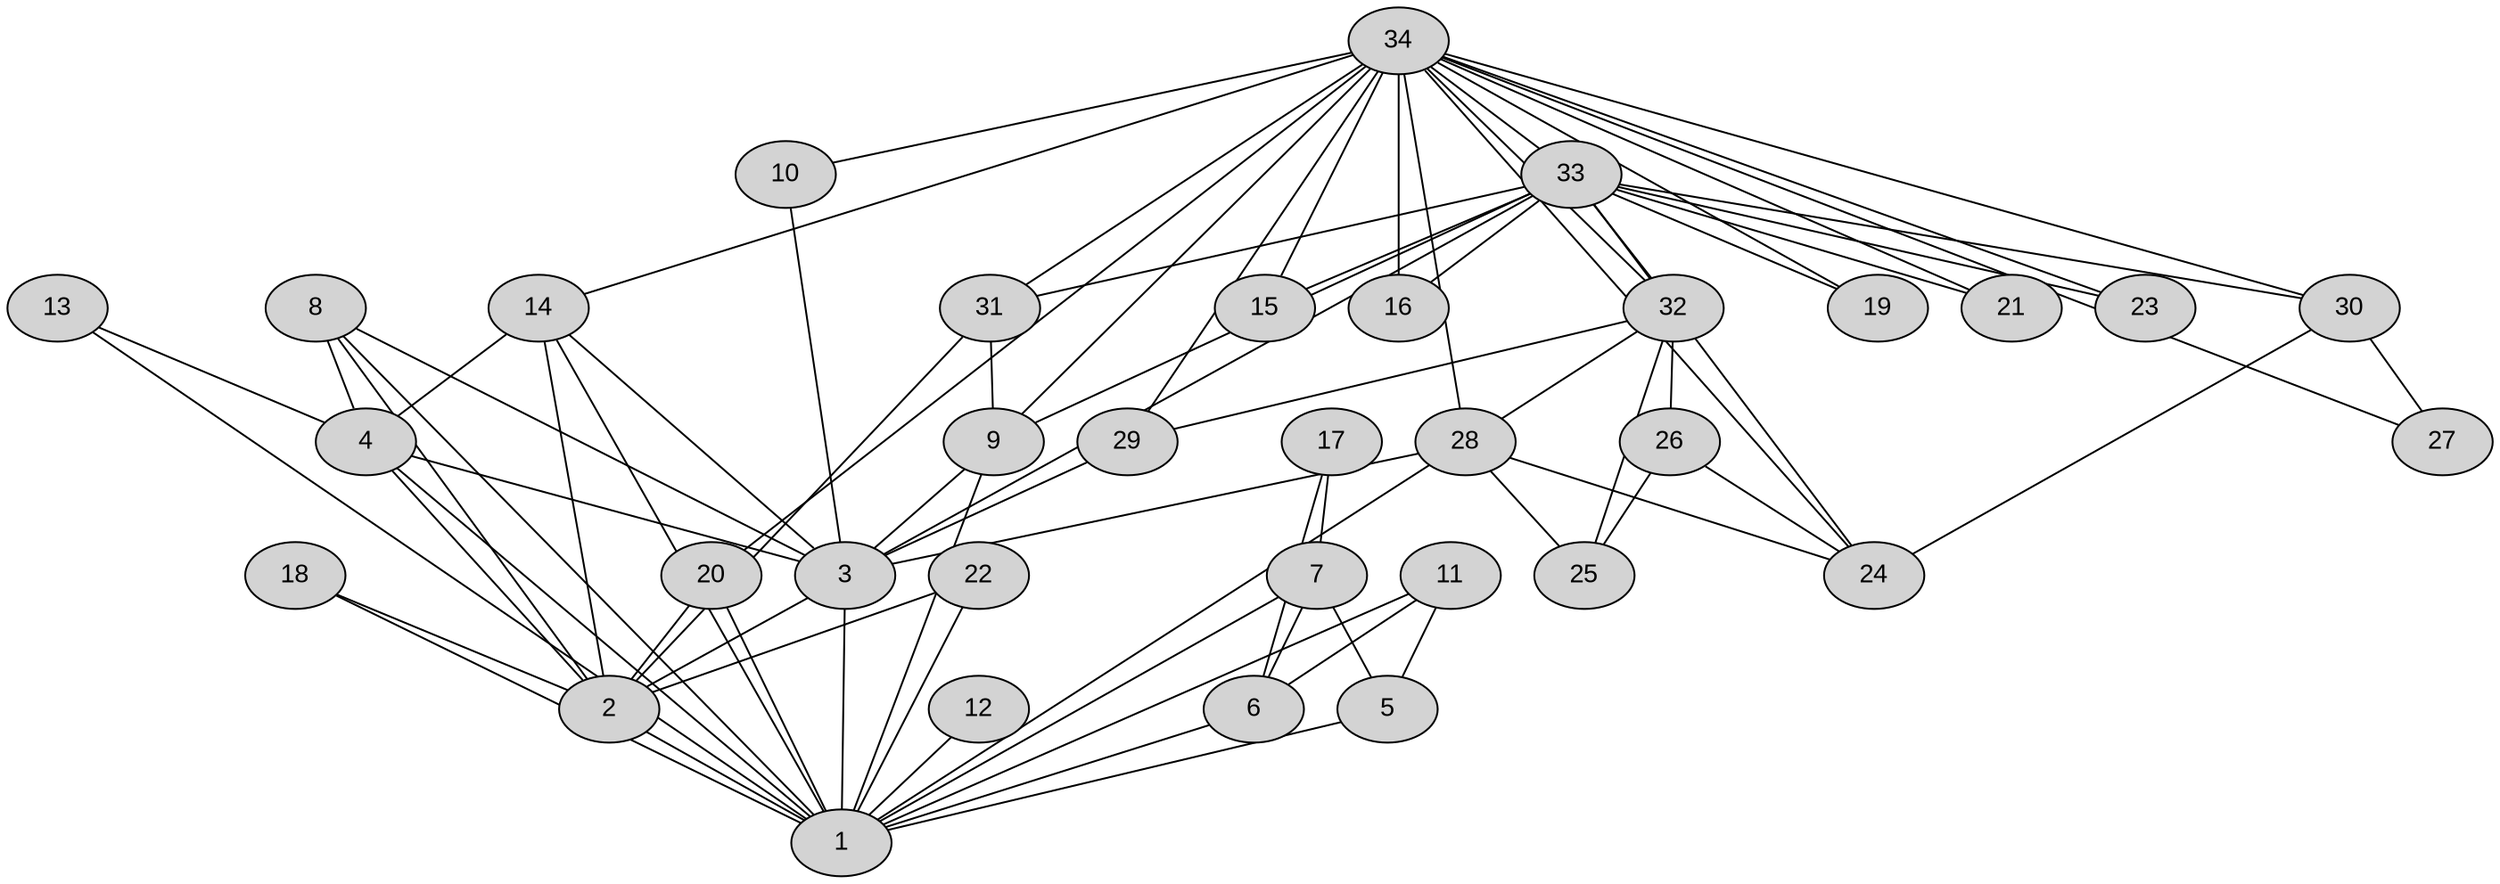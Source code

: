 graph G {
        graph [bb="0,0,1338,468",      
                outputorder=edgesfirst,
                splines=line
        ];
        node [fontname=Arial,
                label="\N",
                style=filled
        ];
        edge [arrowhead=none];
        2       [height=0.5,
                pos="324,90",
                width=0.75];
        1       [height=0.5,
                pos="449,18",
                width=0.75];
        2 -- 1  [pos="344.08,77.753 367.41,64.691 405.66,43.27 428.97,30.219"];
        3       [height=0.5,
                pos="451,162",
                width=0.75];
        3 -- 2  [pos="430.88,149.91 407.24,136.88 368.23,115.38 344.45,102.27"];
        3 -- 1  [pos="450.75,143.76 450.36,116.06 449.63,63.7 449.25,36.09"];
        4       [height=0.5,
                pos="193,234",
                width=0.75];
        4 -- 2  [pos="207.02,218.59 232.1,191.02 284.39,133.54 309.68,105.74"];
        4 -- 1  [pos="209.8,219.83 256.18,180.69 385.68,71.425 432.14,32.225"];
        4 -- 3  [pos="217.74,226.29 267.05,212.91 377.08,183.05 426.34,169.69"];
        5       [height=0.5,
                pos="743,90",
                width=0.75];
        5 -- 1  [pos="717.93,83.032 662.39,69.807 529.49,38.164 474,24.953"];
        6       [height=0.5,
                pos="671,90",
                width=0.75];
        6 -- 1  [pos="646.82,81.376 604,67.875 515.37,39.927 472.81,26.509"];
        7       [height=0.5,
                pos="705,162",
                width=0.75];
        7 -- 1  [pos="684.05,150.22 635.93,123.15 517.94,56.777 469.88,29.745"];
        7 -- 5  [pos="713.81,144.76 719.95,133.46 728.11,118.44 734.23,107.15"];
        7 -- 6  [pos="697.11,144.76 691.7,133.62 684.53,118.87 679.08,107.63"];
        8       [height=0.5,
                pos="166,306",
                width=0.75];
        8 -- 2  [pos="177.88,289.76 207.16,249.74 282.56,146.65 311.99,106.42"];
        8 -- 1  [pos="180.82,290.92 229.61,241.27 384.92,83.216 433.99,33.277"];
        8 -- 3  [pos="187.89,294.94 241.07,268.07 376.57,199.61 429.43,172.9"];
        8 -- 4  [pos="172.4,288.41 176.64,277.41 182.19,263.03 186.46,251.96"];
        9       [height=0.5,
                pos="531,234",
                width=0.75];
        9 -- 1  [pos="524.29,216.32 508.87,175.72 471.08,76.165 455.69,35.617"];
        9 -- 3  [pos="515.19,219.17 501.17,206.9 480.79,189.06 466.77,176.8"];
        10      [height=0.5,
                pos="419,378",
                width=0.75];
        10 -- 3 [pos="421.67,359.96 427.7,319.3 442.27,220.9 448.31,180.15"];
        11      [height=0.5,
                pos="777,162",
                width=0.75];
        11 -- 1 [pos="754.2,151.99 694.05,125.58 531.63,54.275 471.65,27.945"];
        11 -- 5 [pos="769.11,144.76 763.7,133.62 756.53,118.87 751.08,107.63"];
        11 -- 6 [pos="758.54,148.81 739.2,136.04 709,116.09 689.61,103.29"];
        12      [height=0.5,
                pos="523,90",
                width=0.75];
        12 -- 1 [pos="508.02,74.834 495.19,62.69 476.78,45.283 463.95,33.144"];
        13      [height=0.5,
                pos="27,306",
                width=0.75];
        13 -- 1 [pos="45.952,293.07 116.04,245.23 360.1,78.67 430.1,30.899"];
        13 -- 4 [pos="49.387,295.56 81.158,282.16 138.98,257.78 170.7,244.4"];
        14      [height=0.5,
                pos="286,306",
                width=0.75];
        14 -- 2 [pos="289.17,287.96 296.33,247.3 313.64,148.9 320.81,108.15"];
        14 -- 1 [pos="295.71,288.85 324.7,237.62 410.42,86.169 439.34,35.063"];
        14 -- 3 [pos="302.42,291.67 333.89,264.21 402.36,204.45 434.15,176.7"];
        14 -- 4 [pos="268.51,291.83 251.88,279.32 227.02,260.6 210.41,248.11"];
        17      [height=0.5,
                pos="713,234",
                width=0.75];
        17 -- 6 [pos="707.77,216.05 699.67,188.31 684.22,135.33 676.17,107.72"];
        17 -- 7 [pos="711.02,215.7 709.78,204.85 708.19,190.92 706.95,180.1"];
        18      [height=0.5,
                pos="155,162",
                width=0.75];
        18 -- 2 [pos="177.44,151.7 209.86,138.28 269.42,113.61 301.73,100.22"];
        18 -- 1 [pos="177.1,151.18 231.72,124.42 372.58,55.43 427.05,28.753"];
        20      [height=0.5,
                pos="379,162",
                width=0.75];
        20 -- 2 [pos="367.07,145.81 357.84,134.07 345.13,117.89 335.91,106.16"];
        20 -- 1 [pos="387.44,144.63 400.9,116.95 427.05,63.148 440.53,35.431"];
        22      [height=0.5,
                pos="523,162",
                width=0.75];
        22 -- 2 [pos="499.39,152.7 460.99,139.19 385.45,112.62 347.27,99.186"];
        22 -- 1 [pos="514.22,144.92 499.98,117.2 472,62.762 457.77,35.062"];
        26      [height=0.5,
                pos="895,234",
                width=0.75];
        24      [height=0.5,
                pos="1005,162",
                width=0.75];
        26 -- 24        [pos="914.16,220.81 934.35,207.96 965.95,187.85 986.06,175.05"];
        25      [height=0.5,
                pos="849,162",
                width=0.75];
        26 -- 25        [pos="884.56,217.12 877.03,205.66 866.92,190.26 859.4,178.82"];
        28      [height=0.5,
                pos="785,234",
                width=0.75];
        28 -- 3 [pos="759.62,227.68 697.51,214.66 538.41,181.32 476.34,168.31"];
        28 -- 24        [pos="808.96,225.38 851.28,211.91 938.77,184.07 981.07,170.62"];
        28 -- 25        [pos="798.57,218.15 809.43,206.28 824.59,189.7 835.45,177.82"];
        29      [height=0.5,
                pos="603,234",
                width=0.75];
        29 -- 3 [pos="581.22,222.97 552.33,209.66 501.61,186.31 472.74,173.01"];
        30      [height=0.5,
                pos="1261,306",
                width=0.75];
        30 -- 24        [pos="1240.1,294.22 1191.9,267.15 1073.9,200.78 1025.9,173.74"];
        27      [height=0.5,
                pos="1311,234",
                width=0.75];
        30 -- 27        [pos="1272.1,289.46 1280.4,277.86 1291.7,262.08 1299.9,250.49"];
        31      [height=0.5,
                pos="529,306",
                width=0.75];
        31 -- 2 [pos="514.26,290.47 476.43,250.61 376.29,145.09 338.61,105.39"];
        31 -- 9 [pos="529.49,287.7 529.8,276.85 530.2,262.92 530.51,252.1"];
        32      [height=0.5,
                pos="897,306",
                width=0.75];
        32 -- 1 [pos="877.46,293.44 803.7,246.02 542.58,78.158 468.64,30.626"];
        32 -- 26        [pos="896.51,287.7 896.2,276.85 895.8,262.92 895.49,252.1"];
        32 -- 25        [pos="891.11,288.34 881.9,260.71 864.18,207.53 854.93,179.8"];
        32 -- 29        [pos="871.93,299.03 816.39,285.81 683.49,254.16 628,240.95"];
        33      [height=0.5,
                pos="842,378",
                width=0.75];
        33 -- 3 [pos="820.98,366.39 753.09,328.88 540.16,211.26 472.13,173.67"];
        33 -- 9 [pos="819.63,367.64 762.39,341.14 611.06,271.07 553.58,244.46"];
        33 -- 24        [pos="854.25,361.76 884.53,321.64 962.63,218.14 992.83,178.13"];
        33 -- 30        [pos="867.89,372.67 942.92,360.14 1159.9,323.9 1235,311.34"];
        33 -- 31        [pos="816.65,371.33 757.85,358.18 612.75,325.73 554.15,312.62"];
        33 -- 32        [pos="853.93,361.81 863.16,350.07 875.87,333.89 885.09,322.16"];
        15      [height=0.5,
                pos="677,306",
                width=0.75];
        33 -- 15        [pos="819.75,367.56 788.17,354.16 730.69,329.78 699.16,316.4"];
        16      [height=0.5,
                pos="749,306",
                width=0.75];
        33 -- 16        [pos="824.51,363.83 807.88,351.32 783.02,332.6 766.41,320.11"];
        19      [height=0.5,
                pos="1007,306",
                width=0.75];
        33 -- 19        [pos="864.25,367.56 895.83,354.16 953.31,329.78 984.84,316.4"];
        21      [height=0.5,
                pos="1079,306",
                width=0.75];
        33 -- 21        [pos="866.47,369.77 912,356.32 1009.2,327.61 1054.7,314.19"];
        23      [height=0.5,
                pos="1151,306",
                width=0.75];
        33 -- 23        [pos="867.29,371.27 925.37,358.11 1067.8,325.85 1125.8,312.71"];
        34      [height=0.5,
                pos="749,450",
                width=0.75];
        34 -- 9 [pos="733.67,434.81 693.64,395.15 586.32,288.81 546.31,249.17"];
        34 -- 10        [pos="723.65,443.62 662.23,430.59 505.95,397.44 444.43,384.39"];
        34 -- 14        [pos="724.43,442.36 644.23,417.42 390.62,338.54 310.51,313.62"];
        34 -- 20        [pos="731.15,436.11 668.5,387.34 459.04,224.3 396.67,175.75"];
        34 -- 24        [pos="763.13,434.11 807.99,383.64 946.87,227.4 991.23,177.49"];
        34 -- 28        [pos="752.01,431.96 758.78,391.3 775.18,292.9 781.98,252.15"];
        34 -- 29        [pos="737.79,433.41 710.61,393.2 641.47,290.91 614.25,250.65"];
        34 -- 30        [pos="774.04,442.96 860.97,418.51 1149.1,337.46 1236,313.03"];
        34 -- 27        [pos="772.43,440.99 863.84,405.86 1195.9,278.24 1287.5,243.04"];
        34 -- 31        [pos="729.48,437.22 687.73,409.89 590.19,346.05 548.48,318.75"];
        34 -- 32        [pos="764.28,435.13 792.64,407.54 853.12,348.7 881.58,321"];
        34 -- 33        [pos="766.49,435.83 783.12,423.32 807.98,404.6 824.59,392.11"];
        34 -- 15        [pos="740.46,432.92 726.68,405.35 699.67,351.35 685.76,323.51"];
        34 -- 16        [pos="749,431.76 749,404.06 749,351.7 749,324.09"];
        34 -- 19        [pos="770.11,438.22 818.61,411.15 937.52,344.78 985.96,317.74"];
        34 -- 21        [pos="771.68,440.1 831.97,413.8 995.69,342.35 1056.2,315.97"];
        34 -- 23        [pos="772.94,441.42 844.44,415.81 1055.8,340.08 1127.2,314.53"];

}